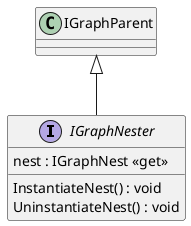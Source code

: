 @startuml
interface IGraphNester {
    nest : IGraphNest <<get>>
    InstantiateNest() : void
    UninstantiateNest() : void
}
IGraphParent <|-- IGraphNester
@enduml
